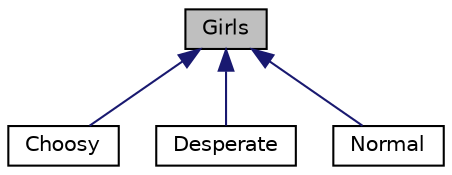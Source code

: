 digraph "Girls"
{
  edge [fontname="Helvetica",fontsize="10",labelfontname="Helvetica",labelfontsize="10"];
  node [fontname="Helvetica",fontsize="10",shape=record];
  Node1 [label="Girls",height=0.2,width=0.4,color="black", fillcolor="grey75", style="filled", fontcolor="black"];
  Node1 -> Node2 [dir="back",color="midnightblue",fontsize="10",style="solid",fontname="Helvetica"];
  Node2 [label="Choosy",height=0.2,width=0.4,color="black", fillcolor="white", style="filled",URL="$classChoosy.html"];
  Node1 -> Node3 [dir="back",color="midnightblue",fontsize="10",style="solid",fontname="Helvetica"];
  Node3 [label="Desperate",height=0.2,width=0.4,color="black", fillcolor="white", style="filled",URL="$classDesperate.html"];
  Node1 -> Node4 [dir="back",color="midnightblue",fontsize="10",style="solid",fontname="Helvetica"];
  Node4 [label="Normal",height=0.2,width=0.4,color="black", fillcolor="white", style="filled",URL="$classNormal.html"];
}
